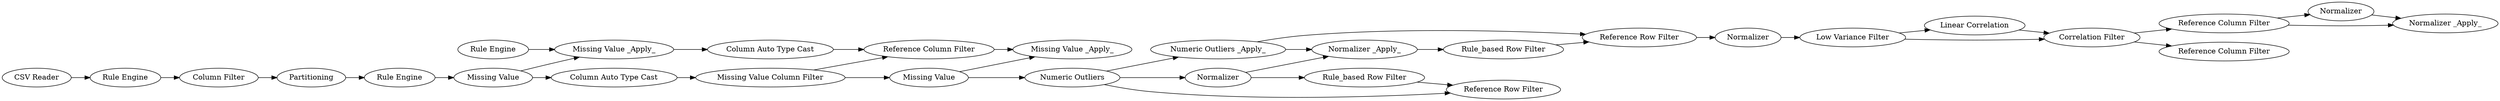 digraph {
	"-3811161192229676711_780" [label="Numeric Outliers _Apply_"]
	"-3811161192229676711_778" [label="Normalizer _Apply_"]
	"-3811161192229676711_786" [label="Reference Row Filter"]
	"8031819626382220325_85" [label="Reference Column Filter"]
	"-4440977253479423557_26" [label="Column Filter"]
	"8031819626382220325_74" [label="Reference Column Filter"]
	"1253094014075201041_72" [label="Reference Column Filter"]
	"1253094014075201041_83" [label="Column Auto Type Cast"]
	"-3811161192229676711_66" [label="Numeric Outliers"]
	"-4440977253479423557_24" [label=Partitioning]
	"8031819626382220325_53" [label="Low Variance Filter"]
	"1253094014075201041_78" [label="Missing Value"]
	"-3811161192229676711_784" [label="Rule_based Row Filter"]
	"1253094014075201041_81" [label="Missing Value Column Filter"]
	"-4440977253479423557_23" [label="Rule Engine"]
	"1253094014075201041_64" [label="Missing Value _Apply_"]
	"-5852665512734387828_73" [label="CSV Reader"]
	"1253094014075201041_80" [label="Column Auto Type Cast"]
	"1253094014075201041_73" [label="Missing Value _Apply_"]
	"-4440977253479423557_55" [label=Normalizer]
	"1253094014075201041_63" [label="Rule Engine"]
	"-4440977253479423557_56" [label="Normalizer _Apply_"]
	"8031819626382220325_76" [label="Linear Correlation"]
	"-3811161192229676711_775" [label="Rule_based Row Filter"]
	"1253094014075201041_82" [label="Missing Value"]
	"8031819626382220325_84" [label=Normalizer]
	"-3811161192229676711_774" [label=Normalizer]
	"8031819626382220325_66" [label="Correlation Filter"]
	"-3811161192229676711_785" [label="Reference Row Filter"]
	"1253094014075201041_77" [label="Rule Engine"]
	"-3811161192229676711_780" -> "-3811161192229676711_786"
	"-3811161192229676711_774" -> "-3811161192229676711_775"
	"1253094014075201041_63" -> "1253094014075201041_64"
	"1253094014075201041_80" -> "1253094014075201041_81"
	"1253094014075201041_78" -> "1253094014075201041_64"
	"-5852665512734387828_73" -> "-4440977253479423557_23"
	"-3811161192229676711_786" -> "8031819626382220325_84"
	"-3811161192229676711_66" -> "-3811161192229676711_785"
	"8031819626382220325_53" -> "8031819626382220325_76"
	"1253094014075201041_82" -> "-3811161192229676711_66"
	"-4440977253479423557_55" -> "-4440977253479423557_56"
	"1253094014075201041_64" -> "1253094014075201041_83"
	"1253094014075201041_78" -> "1253094014075201041_80"
	"1253094014075201041_72" -> "1253094014075201041_73"
	"-4440977253479423557_26" -> "-4440977253479423557_24"
	"-3811161192229676711_775" -> "-3811161192229676711_785"
	"-3811161192229676711_778" -> "-3811161192229676711_784"
	"-3811161192229676711_774" -> "-3811161192229676711_778"
	"8031819626382220325_85" -> "-4440977253479423557_56"
	"8031819626382220325_66" -> "8031819626382220325_85"
	"8031819626382220325_66" -> "8031819626382220325_74"
	"1253094014075201041_82" -> "1253094014075201041_73"
	"-3811161192229676711_784" -> "-3811161192229676711_786"
	"-3811161192229676711_66" -> "-3811161192229676711_780"
	"-4440977253479423557_24" -> "1253094014075201041_77"
	"1253094014075201041_83" -> "1253094014075201041_72"
	"8031819626382220325_53" -> "8031819626382220325_66"
	"1253094014075201041_81" -> "1253094014075201041_72"
	"-3811161192229676711_66" -> "-3811161192229676711_774"
	"1253094014075201041_77" -> "1253094014075201041_78"
	"8031819626382220325_76" -> "8031819626382220325_66"
	"-4440977253479423557_23" -> "-4440977253479423557_26"
	"1253094014075201041_81" -> "1253094014075201041_82"
	"8031819626382220325_85" -> "-4440977253479423557_55"
	"-3811161192229676711_780" -> "-3811161192229676711_778"
	"8031819626382220325_84" -> "8031819626382220325_53"
	rankdir=LR
}
